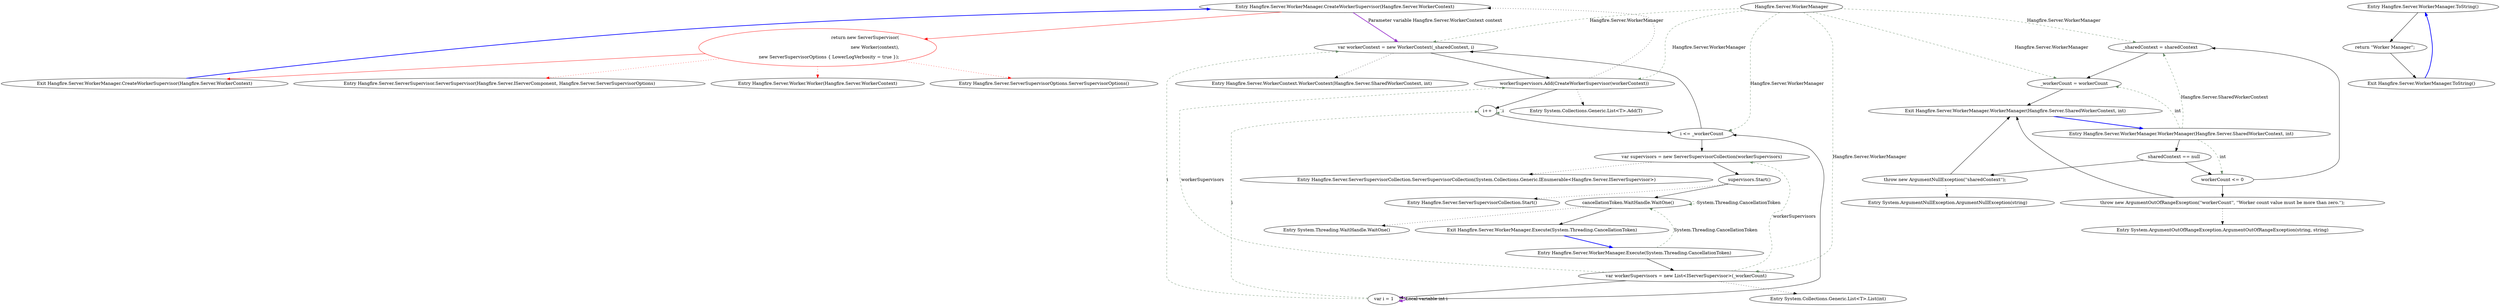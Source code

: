 digraph  {
m0_23 [label="Entry Hangfire.Server.WorkerManager.CreateWorkerSupervisor(Hangfire.Server.WorkerContext)", span="59-59", cluster="Hangfire.Server.WorkerManager.CreateWorkerSupervisor(Hangfire.Server.WorkerContext)", file="WorkerManager.cs"];
m0_31 [label="return new ServerSupervisor(\r\n                new Worker(context),\r\n                new ServerSupervisorOptions { LowerLogVerbosity = true });", span="61-63", cluster="Hangfire.Server.WorkerManager.CreateWorkerSupervisor(Hangfire.Server.WorkerContext)", color=red, community=0, file="WorkerManager.cs"];
m0_32 [label="Exit Hangfire.Server.WorkerManager.CreateWorkerSupervisor(Hangfire.Server.WorkerContext)", span="59-59", cluster="Hangfire.Server.WorkerManager.CreateWorkerSupervisor(Hangfire.Server.WorkerContext)", file="WorkerManager.cs"];
m0_10 [label="Entry Hangfire.Server.WorkerManager.Execute(System.Threading.CancellationToken)", span="36-36", cluster="Hangfire.Server.WorkerManager.Execute(System.Threading.CancellationToken)", file="WorkerManager.cs"];
m0_11 [label="var workerSupervisors = new List<IServerSupervisor>(_workerCount)", span="38-38", cluster="Hangfire.Server.WorkerManager.Execute(System.Threading.CancellationToken)", file="WorkerManager.cs"];
m0_19 [label="cancellationToken.WaitHandle.WaitOne()", span="50-50", cluster="Hangfire.Server.WorkerManager.Execute(System.Threading.CancellationToken)", file="WorkerManager.cs"];
m0_12 [label="var i = 1", span="39-39", cluster="Hangfire.Server.WorkerManager.Execute(System.Threading.CancellationToken)", file="WorkerManager.cs"];
m0_15 [label="workerSupervisors.Add(CreateWorkerSupervisor(workerContext))", span="44-44", cluster="Hangfire.Server.WorkerManager.Execute(System.Threading.CancellationToken)", file="WorkerManager.cs"];
m0_17 [label="var supervisors = new ServerSupervisorCollection(workerSupervisors)", span="47-47", cluster="Hangfire.Server.WorkerManager.Execute(System.Threading.CancellationToken)", file="WorkerManager.cs"];
m0_13 [label="i <= _workerCount", span="39-39", cluster="Hangfire.Server.WorkerManager.Execute(System.Threading.CancellationToken)", file="WorkerManager.cs"];
m0_14 [label="var workerContext = new WorkerContext(_sharedContext, i)", span="41-41", cluster="Hangfire.Server.WorkerManager.Execute(System.Threading.CancellationToken)", file="WorkerManager.cs"];
m0_16 [label="i++", span="39-39", cluster="Hangfire.Server.WorkerManager.Execute(System.Threading.CancellationToken)", file="WorkerManager.cs"];
m0_18 [label="supervisors.Start()", span="49-49", cluster="Hangfire.Server.WorkerManager.Execute(System.Threading.CancellationToken)", file="WorkerManager.cs"];
m0_20 [label="Exit Hangfire.Server.WorkerManager.Execute(System.Threading.CancellationToken)", span="36-36", cluster="Hangfire.Server.WorkerManager.Execute(System.Threading.CancellationToken)", file="WorkerManager.cs"];
m0_8 [label="Entry System.ArgumentNullException.ArgumentNullException(string)", span="0-0", cluster="System.ArgumentNullException.ArgumentNullException(string)", file="WorkerManager.cs"];
m0_21 [label="Entry System.Collections.Generic.List<T>.List(int)", span="0-0", cluster="System.Collections.Generic.List<T>.List(int)", file="WorkerManager.cs"];
m0_33 [label="Entry Hangfire.Server.ServerSupervisor.ServerSupervisor(Hangfire.Server.IServerComponent, Hangfire.Server.ServerSupervisorOptions)", span="41-41", cluster="Hangfire.Server.ServerSupervisor.ServerSupervisor(Hangfire.Server.IServerComponent, Hangfire.Server.ServerSupervisorOptions)", file="WorkerManager.cs"];
m0_9 [label="Entry System.ArgumentOutOfRangeException.ArgumentOutOfRangeException(string, string)", span="0-0", cluster="System.ArgumentOutOfRangeException.ArgumentOutOfRangeException(string, string)", file="WorkerManager.cs"];
m0_24 [label="Entry System.Collections.Generic.List<T>.Add(T)", span="0-0", cluster="System.Collections.Generic.List<T>.Add(T)", file="WorkerManager.cs"];
m0_0 [label="Entry Hangfire.Server.WorkerManager.WorkerManager(Hangfire.Server.SharedWorkerContext, int)", span="27-27", cluster="Hangfire.Server.WorkerManager.WorkerManager(Hangfire.Server.SharedWorkerContext, int)", file="WorkerManager.cs"];
m0_1 [label="sharedContext == null", span="29-29", cluster="Hangfire.Server.WorkerManager.WorkerManager(Hangfire.Server.SharedWorkerContext, int)", file="WorkerManager.cs"];
m0_3 [label="workerCount <= 0", span="30-30", cluster="Hangfire.Server.WorkerManager.WorkerManager(Hangfire.Server.SharedWorkerContext, int)", file="WorkerManager.cs"];
m0_5 [label="_sharedContext = sharedContext", span="32-32", cluster="Hangfire.Server.WorkerManager.WorkerManager(Hangfire.Server.SharedWorkerContext, int)", file="WorkerManager.cs"];
m0_6 [label="_workerCount = workerCount", span="33-33", cluster="Hangfire.Server.WorkerManager.WorkerManager(Hangfire.Server.SharedWorkerContext, int)", file="WorkerManager.cs"];
m0_2 [label="throw new ArgumentNullException(''sharedContext'');", span="29-29", cluster="Hangfire.Server.WorkerManager.WorkerManager(Hangfire.Server.SharedWorkerContext, int)", file="WorkerManager.cs"];
m0_4 [label="throw new ArgumentOutOfRangeException(''workerCount'', ''Worker count value must be more than zero.'');", span="30-30", cluster="Hangfire.Server.WorkerManager.WorkerManager(Hangfire.Server.SharedWorkerContext, int)", file="WorkerManager.cs"];
m0_7 [label="Exit Hangfire.Server.WorkerManager.WorkerManager(Hangfire.Server.SharedWorkerContext, int)", span="27-27", cluster="Hangfire.Server.WorkerManager.WorkerManager(Hangfire.Server.SharedWorkerContext, int)", file="WorkerManager.cs"];
m0_22 [label="Entry Hangfire.Server.WorkerContext.WorkerContext(Hangfire.Server.SharedWorkerContext, int)", span="27-27", cluster="Hangfire.Server.WorkerContext.WorkerContext(Hangfire.Server.SharedWorkerContext, int)", file="WorkerManager.cs"];
m0_34 [label="Entry Hangfire.Server.Worker.Worker(Hangfire.Server.WorkerContext)", span="28-28", cluster="Hangfire.Server.Worker.Worker(Hangfire.Server.WorkerContext)", file="WorkerManager.cs"];
m0_26 [label="Entry Hangfire.Server.ServerSupervisorCollection.Start()", span="36-36", cluster="Hangfire.Server.ServerSupervisorCollection.Start()", file="WorkerManager.cs"];
m0_27 [label="Entry System.Threading.WaitHandle.WaitOne()", span="0-0", cluster="System.Threading.WaitHandle.WaitOne()", file="WorkerManager.cs"];
m0_28 [label="Entry Hangfire.Server.WorkerManager.ToString()", span="54-54", cluster="Hangfire.Server.WorkerManager.ToString()", file="WorkerManager.cs"];
m0_29 [label="return ''Worker Manager'';", span="56-56", cluster="Hangfire.Server.WorkerManager.ToString()", file="WorkerManager.cs"];
m0_30 [label="Exit Hangfire.Server.WorkerManager.ToString()", span="54-54", cluster="Hangfire.Server.WorkerManager.ToString()", file="WorkerManager.cs"];
m0_35 [label="Entry Hangfire.Server.ServerSupervisorOptions.ServerSupervisorOptions()", span="23-23", cluster="Hangfire.Server.ServerSupervisorOptions.ServerSupervisorOptions()", file="WorkerManager.cs"];
m0_25 [label="Entry Hangfire.Server.ServerSupervisorCollection.ServerSupervisorCollection(System.Collections.Generic.IEnumerable<Hangfire.Server.IServerSupervisor>)", span="26-26", cluster="Hangfire.Server.ServerSupervisorCollection.ServerSupervisorCollection(System.Collections.Generic.IEnumerable<Hangfire.Server.IServerSupervisor>)", file="WorkerManager.cs"];
m0_36 [label="Hangfire.Server.WorkerManager", span="", file="WorkerManager.cs"];
m0_23 -> m0_31  [key=0, style=solid, color=red];
m0_23 -> m0_14  [key=3, color=darkorchid, style=bold, label="Parameter variable Hangfire.Server.WorkerContext context"];
m0_31 -> m0_32  [key=0, style=solid, color=red];
m0_31 -> m0_33  [key=2, style=dotted, color=red];
m0_31 -> m0_34  [key=2, style=dotted, color=red];
m0_31 -> m0_35  [key=2, style=dotted, color=red];
m0_32 -> m0_23  [key=0, style=bold, color=blue];
m0_10 -> m0_11  [key=0, style=solid];
m0_10 -> m0_19  [key=1, style=dashed, color=darkseagreen4, label="System.Threading.CancellationToken"];
m0_11 -> m0_12  [key=0, style=solid];
m0_11 -> m0_21  [key=2, style=dotted];
m0_11 -> m0_15  [key=1, style=dashed, color=darkseagreen4, label=workerSupervisors];
m0_11 -> m0_17  [key=1, style=dashed, color=darkseagreen4, label=workerSupervisors];
m0_19 -> m0_20  [key=0, style=solid];
m0_19 -> m0_27  [key=2, style=dotted];
m0_19 -> m0_19  [key=1, style=dashed, color=darkseagreen4, label="System.Threading.CancellationToken"];
m0_12 -> m0_13  [key=0, style=solid];
m0_12 -> m0_14  [key=1, style=dashed, color=darkseagreen4, label=i];
m0_12 -> m0_16  [key=1, style=dashed, color=darkseagreen4, label=i];
m0_12 -> m0_12  [key=3, color=darkorchid, style=bold, label="Local variable int i"];
m0_15 -> m0_16  [key=0, style=solid];
m0_15 -> m0_23  [key=2, style=dotted];
m0_15 -> m0_24  [key=2, style=dotted];
m0_17 -> m0_18  [key=0, style=solid];
m0_17 -> m0_25  [key=2, style=dotted];
m0_13 -> m0_14  [key=0, style=solid];
m0_13 -> m0_17  [key=0, style=solid];
m0_14 -> m0_15  [key=0, style=solid];
m0_14 -> m0_22  [key=2, style=dotted];
m0_16 -> m0_13  [key=0, style=solid];
m0_16 -> m0_16  [key=1, style=dashed, color=darkseagreen4, label=i];
m0_18 -> m0_19  [key=0, style=solid];
m0_18 -> m0_26  [key=2, style=dotted];
m0_20 -> m0_10  [key=0, style=bold, color=blue];
m0_0 -> m0_1  [key=0, style=solid];
m0_0 -> m0_3  [key=1, style=dashed, color=darkseagreen4, label=int];
m0_0 -> m0_5  [key=1, style=dashed, color=darkseagreen4, label="Hangfire.Server.SharedWorkerContext"];
m0_0 -> m0_6  [key=1, style=dashed, color=darkseagreen4, label=int];
m0_1 -> m0_2  [key=0, style=solid];
m0_1 -> m0_3  [key=0, style=solid];
m0_3 -> m0_4  [key=0, style=solid];
m0_3 -> m0_5  [key=0, style=solid];
m0_5 -> m0_6  [key=0, style=solid];
m0_6 -> m0_7  [key=0, style=solid];
m0_2 -> m0_7  [key=0, style=solid];
m0_2 -> m0_8  [key=2, style=dotted];
m0_4 -> m0_7  [key=0, style=solid];
m0_4 -> m0_9  [key=2, style=dotted];
m0_7 -> m0_0  [key=0, style=bold, color=blue];
m0_28 -> m0_29  [key=0, style=solid];
m0_29 -> m0_30  [key=0, style=solid];
m0_30 -> m0_28  [key=0, style=bold, color=blue];
m0_36 -> m0_5  [key=1, style=dashed, color=darkseagreen4, label="Hangfire.Server.WorkerManager"];
m0_36 -> m0_6  [key=1, style=dashed, color=darkseagreen4, label="Hangfire.Server.WorkerManager"];
m0_36 -> m0_11  [key=1, style=dashed, color=darkseagreen4, label="Hangfire.Server.WorkerManager"];
m0_36 -> m0_13  [key=1, style=dashed, color=darkseagreen4, label="Hangfire.Server.WorkerManager"];
m0_36 -> m0_14  [key=1, style=dashed, color=darkseagreen4, label="Hangfire.Server.WorkerManager"];
m0_36 -> m0_15  [key=1, style=dashed, color=darkseagreen4, label="Hangfire.Server.WorkerManager"];
}
